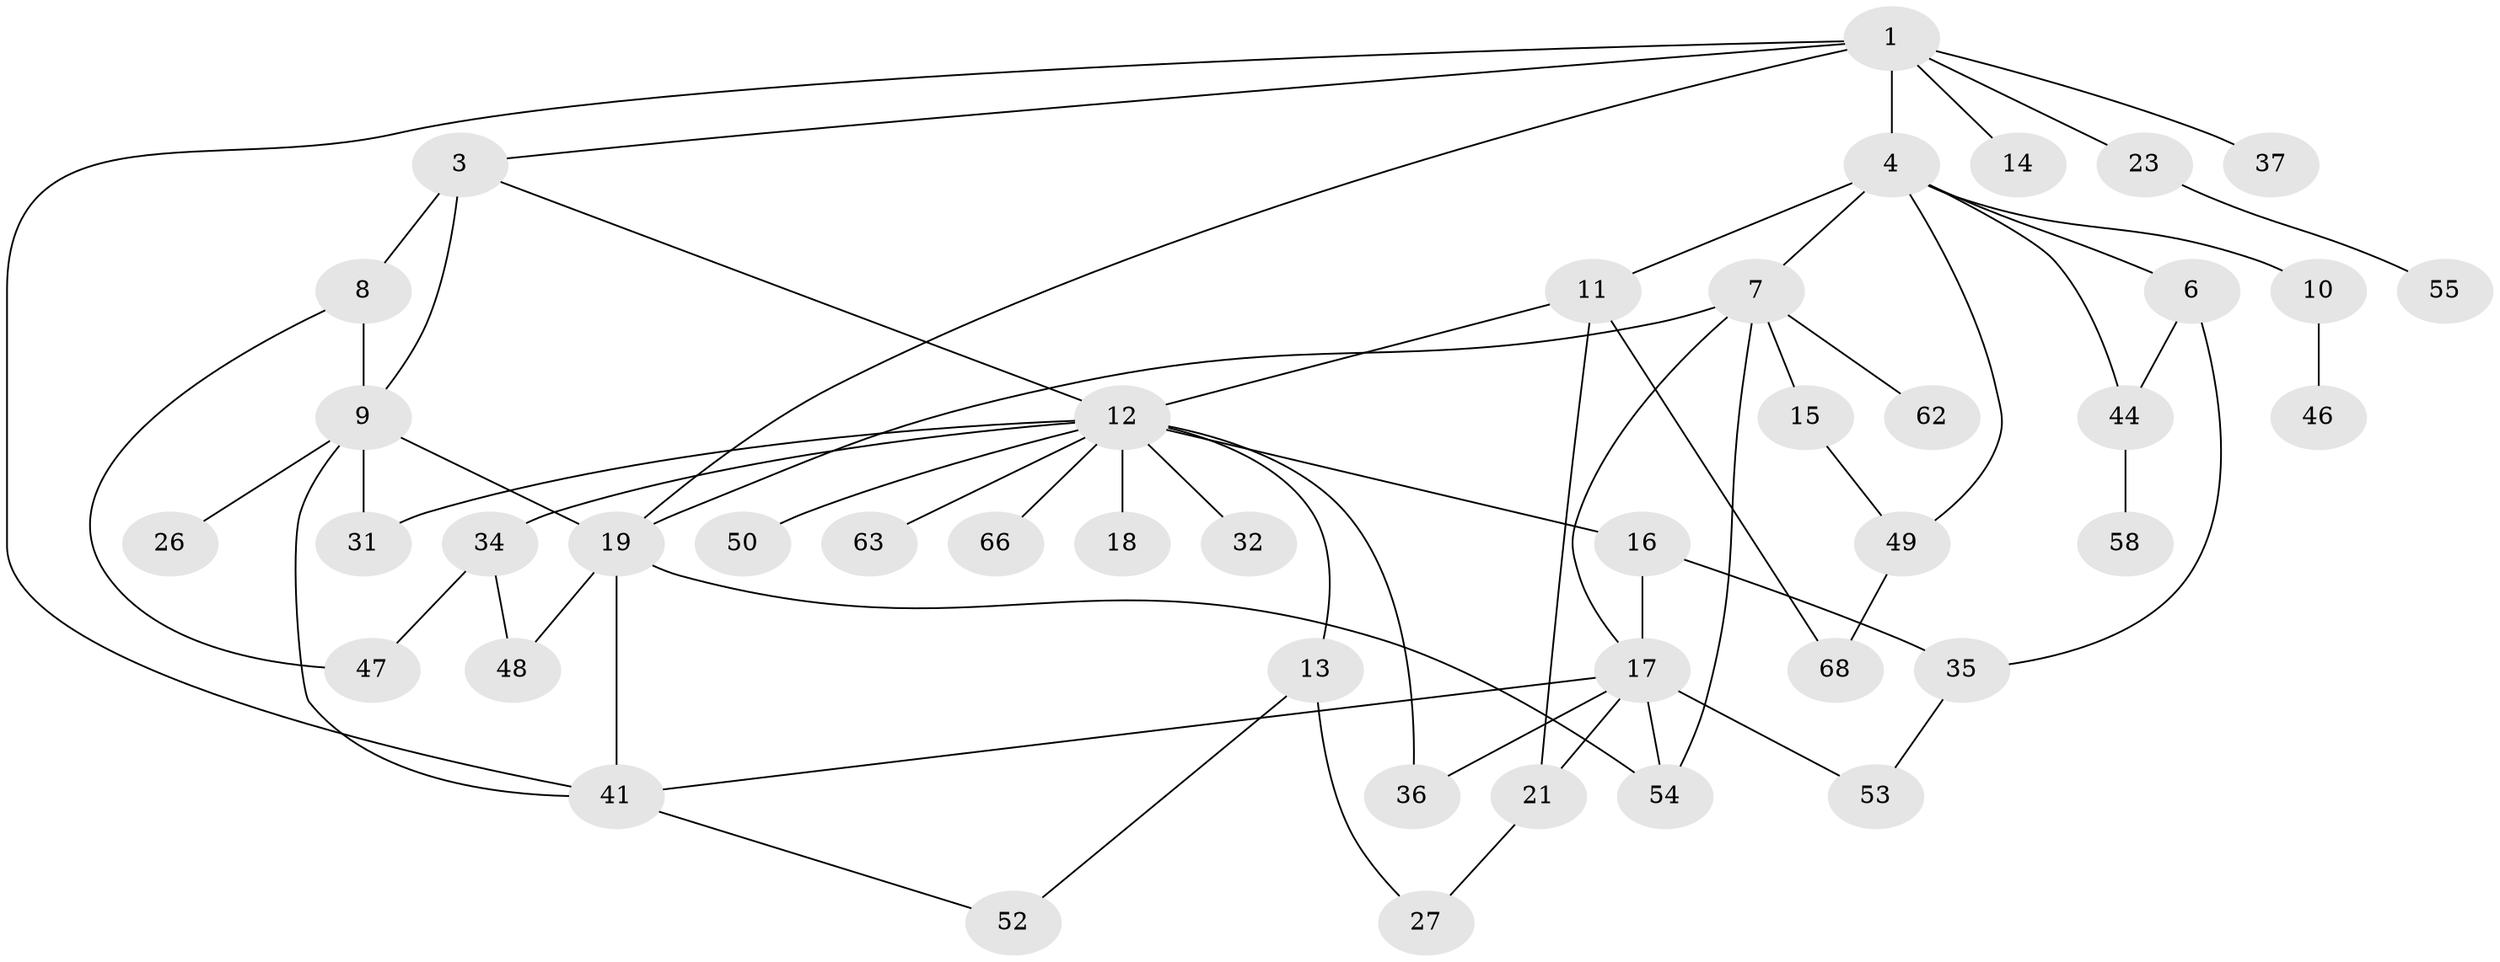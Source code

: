 // Generated by graph-tools (version 1.1) at 2025/23/03/03/25 07:23:31]
// undirected, 43 vertices, 64 edges
graph export_dot {
graph [start="1"]
  node [color=gray90,style=filled];
  1 [super="+2"];
  3 [super="+45"];
  4 [super="+5"];
  6;
  7 [super="+59"];
  8 [super="+33"];
  9 [super="+22"];
  10;
  11 [super="+25"];
  12 [super="+39"];
  13 [super="+56"];
  14 [super="+24"];
  15 [super="+30"];
  16;
  17 [super="+60"];
  18 [super="+29"];
  19 [super="+20"];
  21 [super="+28"];
  23;
  26 [super="+64"];
  27;
  31 [super="+38"];
  32;
  34 [super="+57"];
  35 [super="+40"];
  36;
  37 [super="+42"];
  41 [super="+43"];
  44 [super="+51"];
  46;
  47;
  48;
  49 [super="+67"];
  50;
  52;
  53;
  54 [super="+65"];
  55 [super="+61"];
  58;
  62;
  63;
  66;
  68;
  1 -- 3;
  1 -- 4;
  1 -- 14;
  1 -- 19;
  1 -- 41;
  1 -- 37;
  1 -- 23;
  3 -- 8 [weight=2];
  3 -- 12;
  3 -- 9;
  4 -- 6;
  4 -- 10;
  4 -- 11;
  4 -- 49;
  4 -- 7;
  4 -- 44;
  6 -- 44;
  6 -- 35;
  7 -- 15;
  7 -- 54;
  7 -- 62;
  7 -- 17;
  7 -- 19;
  8 -- 9;
  8 -- 47;
  9 -- 26;
  9 -- 31;
  9 -- 19;
  9 -- 41;
  10 -- 46;
  11 -- 12;
  11 -- 21;
  11 -- 68;
  12 -- 13 [weight=2];
  12 -- 16;
  12 -- 18;
  12 -- 32;
  12 -- 34;
  12 -- 50;
  12 -- 66;
  12 -- 36;
  12 -- 63;
  12 -- 31;
  13 -- 27;
  13 -- 52;
  15 -- 49;
  16 -- 17;
  16 -- 35;
  17 -- 21;
  17 -- 36;
  17 -- 41;
  17 -- 53;
  17 -- 54;
  19 -- 48;
  19 -- 54;
  19 -- 41;
  21 -- 27;
  23 -- 55;
  34 -- 48;
  34 -- 47;
  35 -- 53;
  41 -- 52;
  44 -- 58;
  49 -- 68;
}
